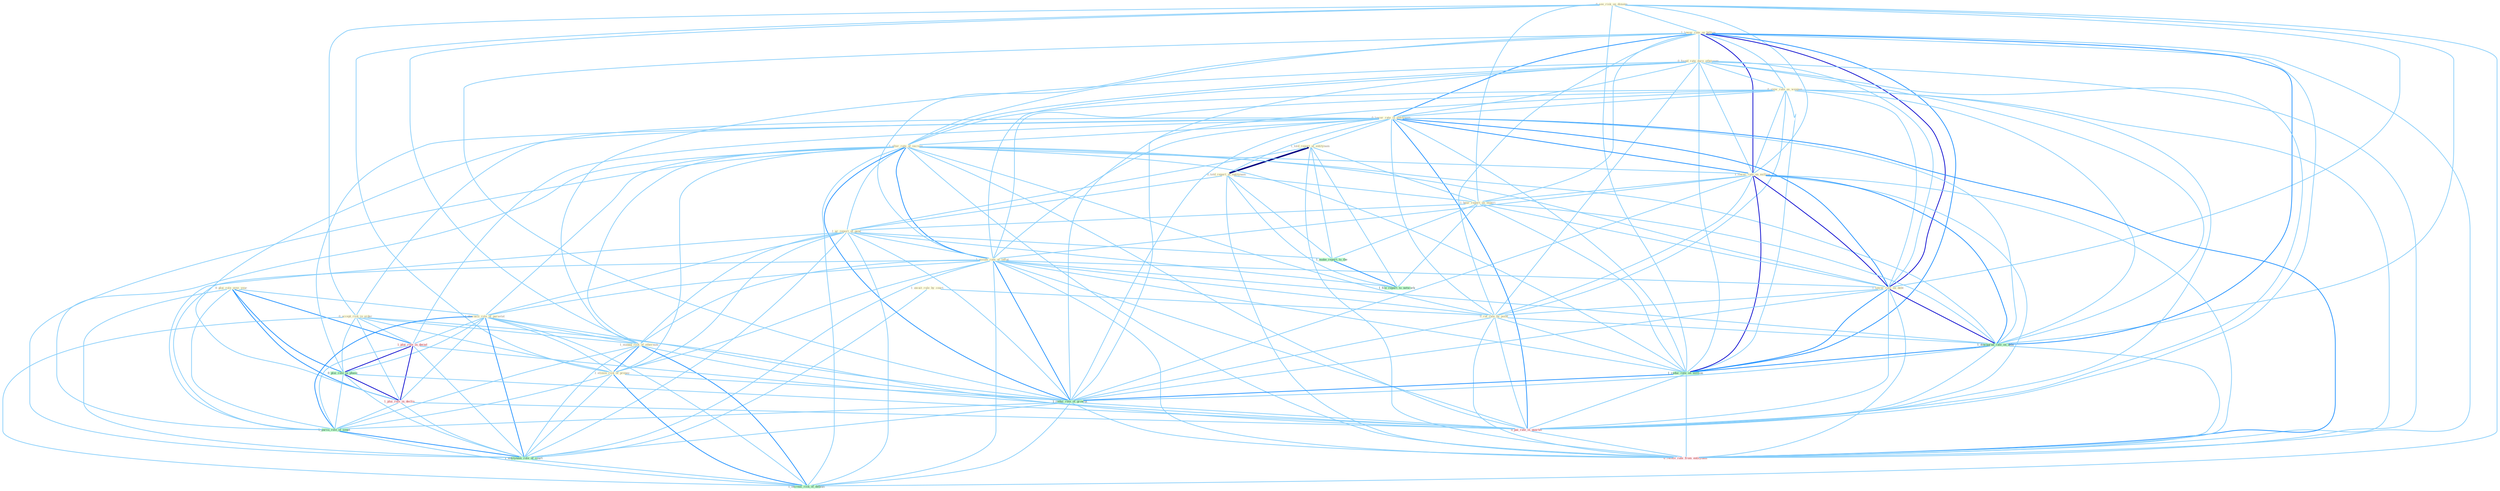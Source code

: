 Graph G{ 
    node
    [shape=polygon,style=filled,width=.5,height=.06,color="#BDFCC9",fixedsize=true,fontsize=4,
    fontcolor="#2f4f4f"];
    {node
    [color="#ffffe0", fontcolor="#8b7d6b"] "0_see_risk_on_dimens " "0_plai_role_over_year " "1_await_rule_by_court " "1_lower_rate_on_billion " "0_found_rate_dure_othernum " "0_view_rate_as_weapon " "0_lower_rate_in_entitynam " "1_told_report_at_entitynam " "1_alter_rate_of_increas " "0_told_report_at_entitynam " "1_lower_rate_on_million " "1_hear_report_on_experi " "1_ar_report_of_gene " "1_assum_rate_of_inflat " "0_accept_risk_in_order " "1_downsiz_role_of_parastat " "1_manag_risk_of_othernum " "1_elimin_risk_of_prepay " "1_lower_rate_on_debt " "0_cut_rate_by_point "}
{node [color="#fff0f5", fontcolor="#b22222"] "1_plai_role_in_decad " "1_plai_role_in_declin " "0_pai_rate_in_quarter " "0_receiv_rate_from_entitynam "}
edge [color="#B0E2FF"];

	"0_see_risk_on_dimens " -- "1_lower_rate_on_billion " [w="1", color="#87cefa" ];
	"0_see_risk_on_dimens " -- "1_lower_rate_on_million " [w="1", color="#87cefa" ];
	"0_see_risk_on_dimens " -- "1_hear_report_on_experi " [w="1", color="#87cefa" ];
	"0_see_risk_on_dimens " -- "0_accept_risk_in_order " [w="1", color="#87cefa" ];
	"0_see_risk_on_dimens " -- "1_manag_risk_of_othernum " [w="1", color="#87cefa" ];
	"0_see_risk_on_dimens " -- "1_elimin_risk_of_prepay " [w="1", color="#87cefa" ];
	"0_see_risk_on_dimens " -- "1_lower_rate_on_debt " [w="1", color="#87cefa" ];
	"0_see_risk_on_dimens " -- "1_downgrad_rate_on_debt " [w="1", color="#87cefa" ];
	"0_see_risk_on_dimens " -- "1_reduc_rate_on_million " [w="1", color="#87cefa" ];
	"0_see_risk_on_dimens " -- "1_increas_risk_of_default " [w="1", color="#87cefa" ];
	"0_plai_role_over_year " -- "1_downsiz_role_of_parastat " [w="1", color="#87cefa" ];
	"0_plai_role_over_year " -- "1_plai_role_in_decad " [w="2", color="#1e90ff" , len=0.8];
	"0_plai_role_over_year " -- "0_plai_role_in_phase " [w="2", color="#1e90ff" , len=0.8];
	"0_plai_role_over_year " -- "1_plai_role_in_declin " [w="2", color="#1e90ff" , len=0.8];
	"0_plai_role_over_year " -- "1_pursu_role_of_senat " [w="1", color="#87cefa" ];
	"0_plai_role_over_year " -- "1_entitynam_role_of_court " [w="1", color="#87cefa" ];
	"1_await_rule_by_court " -- "0_cut_rate_by_point " [w="1", color="#87cefa" ];
	"1_await_rule_by_court " -- "1_entitynam_role_of_court " [w="1", color="#87cefa" ];
	"1_lower_rate_on_billion " -- "0_found_rate_dure_othernum " [w="1", color="#87cefa" ];
	"1_lower_rate_on_billion " -- "0_view_rate_as_weapon " [w="1", color="#87cefa" ];
	"1_lower_rate_on_billion " -- "0_lower_rate_in_entitynam " [w="2", color="#1e90ff" , len=0.8];
	"1_lower_rate_on_billion " -- "1_alter_rate_of_increas " [w="1", color="#87cefa" ];
	"1_lower_rate_on_billion " -- "1_lower_rate_on_million " [w="3", color="#0000cd" , len=0.6];
	"1_lower_rate_on_billion " -- "1_hear_report_on_experi " [w="1", color="#87cefa" ];
	"1_lower_rate_on_billion " -- "1_assum_rate_of_inflat " [w="1", color="#87cefa" ];
	"1_lower_rate_on_billion " -- "1_lower_rate_on_debt " [w="3", color="#0000cd" , len=0.6];
	"1_lower_rate_on_billion " -- "0_cut_rate_by_point " [w="1", color="#87cefa" ];
	"1_lower_rate_on_billion " -- "1_downgrad_rate_on_debt " [w="2", color="#1e90ff" , len=0.8];
	"1_lower_rate_on_billion " -- "1_reduc_rate_on_million " [w="2", color="#1e90ff" , len=0.8];
	"1_lower_rate_on_billion " -- "1_reduc_rate_of_growth " [w="1", color="#87cefa" ];
	"1_lower_rate_on_billion " -- "0_pai_rate_in_quarter " [w="1", color="#87cefa" ];
	"1_lower_rate_on_billion " -- "0_receiv_rate_from_entitynam " [w="1", color="#87cefa" ];
	"0_found_rate_dure_othernum " -- "0_view_rate_as_weapon " [w="1", color="#87cefa" ];
	"0_found_rate_dure_othernum " -- "0_lower_rate_in_entitynam " [w="1", color="#87cefa" ];
	"0_found_rate_dure_othernum " -- "1_alter_rate_of_increas " [w="1", color="#87cefa" ];
	"0_found_rate_dure_othernum " -- "1_lower_rate_on_million " [w="1", color="#87cefa" ];
	"0_found_rate_dure_othernum " -- "1_assum_rate_of_inflat " [w="1", color="#87cefa" ];
	"0_found_rate_dure_othernum " -- "1_manag_risk_of_othernum " [w="1", color="#87cefa" ];
	"0_found_rate_dure_othernum " -- "1_lower_rate_on_debt " [w="1", color="#87cefa" ];
	"0_found_rate_dure_othernum " -- "0_cut_rate_by_point " [w="1", color="#87cefa" ];
	"0_found_rate_dure_othernum " -- "1_downgrad_rate_on_debt " [w="1", color="#87cefa" ];
	"0_found_rate_dure_othernum " -- "1_reduc_rate_on_million " [w="1", color="#87cefa" ];
	"0_found_rate_dure_othernum " -- "1_reduc_rate_of_growth " [w="1", color="#87cefa" ];
	"0_found_rate_dure_othernum " -- "0_pai_rate_in_quarter " [w="1", color="#87cefa" ];
	"0_found_rate_dure_othernum " -- "0_receiv_rate_from_entitynam " [w="1", color="#87cefa" ];
	"0_view_rate_as_weapon " -- "0_lower_rate_in_entitynam " [w="1", color="#87cefa" ];
	"0_view_rate_as_weapon " -- "1_alter_rate_of_increas " [w="1", color="#87cefa" ];
	"0_view_rate_as_weapon " -- "1_lower_rate_on_million " [w="1", color="#87cefa" ];
	"0_view_rate_as_weapon " -- "1_assum_rate_of_inflat " [w="1", color="#87cefa" ];
	"0_view_rate_as_weapon " -- "1_lower_rate_on_debt " [w="1", color="#87cefa" ];
	"0_view_rate_as_weapon " -- "0_cut_rate_by_point " [w="1", color="#87cefa" ];
	"0_view_rate_as_weapon " -- "1_downgrad_rate_on_debt " [w="1", color="#87cefa" ];
	"0_view_rate_as_weapon " -- "1_reduc_rate_on_million " [w="1", color="#87cefa" ];
	"0_view_rate_as_weapon " -- "1_reduc_rate_of_growth " [w="1", color="#87cefa" ];
	"0_view_rate_as_weapon " -- "0_pai_rate_in_quarter " [w="1", color="#87cefa" ];
	"0_view_rate_as_weapon " -- "0_receiv_rate_from_entitynam " [w="1", color="#87cefa" ];
	"0_lower_rate_in_entitynam " -- "1_told_report_at_entitynam " [w="1", color="#87cefa" ];
	"0_lower_rate_in_entitynam " -- "1_alter_rate_of_increas " [w="1", color="#87cefa" ];
	"0_lower_rate_in_entitynam " -- "0_told_report_at_entitynam " [w="1", color="#87cefa" ];
	"0_lower_rate_in_entitynam " -- "1_lower_rate_on_million " [w="2", color="#1e90ff" , len=0.8];
	"0_lower_rate_in_entitynam " -- "1_assum_rate_of_inflat " [w="1", color="#87cefa" ];
	"0_lower_rate_in_entitynam " -- "0_accept_risk_in_order " [w="1", color="#87cefa" ];
	"0_lower_rate_in_entitynam " -- "1_lower_rate_on_debt " [w="2", color="#1e90ff" , len=0.8];
	"0_lower_rate_in_entitynam " -- "0_cut_rate_by_point " [w="1", color="#87cefa" ];
	"0_lower_rate_in_entitynam " -- "1_downgrad_rate_on_debt " [w="1", color="#87cefa" ];
	"0_lower_rate_in_entitynam " -- "1_reduc_rate_on_million " [w="1", color="#87cefa" ];
	"0_lower_rate_in_entitynam " -- "1_plai_role_in_decad " [w="1", color="#87cefa" ];
	"0_lower_rate_in_entitynam " -- "0_plai_role_in_phase " [w="1", color="#87cefa" ];
	"0_lower_rate_in_entitynam " -- "1_reduc_rate_of_growth " [w="1", color="#87cefa" ];
	"0_lower_rate_in_entitynam " -- "1_plai_role_in_declin " [w="1", color="#87cefa" ];
	"0_lower_rate_in_entitynam " -- "0_pai_rate_in_quarter " [w="2", color="#1e90ff" , len=0.8];
	"0_lower_rate_in_entitynam " -- "0_receiv_rate_from_entitynam " [w="2", color="#1e90ff" , len=0.8];
	"1_told_report_at_entitynam " -- "0_told_report_at_entitynam " [w="4", style=bold, color="#000080", len=0.4];
	"1_told_report_at_entitynam " -- "1_hear_report_on_experi " [w="1", color="#87cefa" ];
	"1_told_report_at_entitynam " -- "1_ar_report_of_gene " [w="1", color="#87cefa" ];
	"1_told_report_at_entitynam " -- "1_make_report_to_the " [w="1", color="#87cefa" ];
	"1_told_report_at_entitynam " -- "1_file_report_to_network " [w="1", color="#87cefa" ];
	"1_told_report_at_entitynam " -- "0_receiv_rate_from_entitynam " [w="1", color="#87cefa" ];
	"1_alter_rate_of_increas " -- "1_lower_rate_on_million " [w="1", color="#87cefa" ];
	"1_alter_rate_of_increas " -- "1_ar_report_of_gene " [w="1", color="#87cefa" ];
	"1_alter_rate_of_increas " -- "1_assum_rate_of_inflat " [w="2", color="#1e90ff" , len=0.8];
	"1_alter_rate_of_increas " -- "1_downsiz_role_of_parastat " [w="1", color="#87cefa" ];
	"1_alter_rate_of_increas " -- "1_manag_risk_of_othernum " [w="1", color="#87cefa" ];
	"1_alter_rate_of_increas " -- "1_elimin_risk_of_prepay " [w="1", color="#87cefa" ];
	"1_alter_rate_of_increas " -- "1_lower_rate_on_debt " [w="1", color="#87cefa" ];
	"1_alter_rate_of_increas " -- "0_cut_rate_by_point " [w="1", color="#87cefa" ];
	"1_alter_rate_of_increas " -- "1_downgrad_rate_on_debt " [w="1", color="#87cefa" ];
	"1_alter_rate_of_increas " -- "1_reduc_rate_on_million " [w="1", color="#87cefa" ];
	"1_alter_rate_of_increas " -- "1_reduc_rate_of_growth " [w="2", color="#1e90ff" , len=0.8];
	"1_alter_rate_of_increas " -- "0_pai_rate_in_quarter " [w="1", color="#87cefa" ];
	"1_alter_rate_of_increas " -- "1_pursu_role_of_senat " [w="1", color="#87cefa" ];
	"1_alter_rate_of_increas " -- "1_entitynam_role_of_court " [w="1", color="#87cefa" ];
	"1_alter_rate_of_increas " -- "0_receiv_rate_from_entitynam " [w="1", color="#87cefa" ];
	"1_alter_rate_of_increas " -- "1_increas_risk_of_default " [w="1", color="#87cefa" ];
	"0_told_report_at_entitynam " -- "1_hear_report_on_experi " [w="1", color="#87cefa" ];
	"0_told_report_at_entitynam " -- "1_ar_report_of_gene " [w="1", color="#87cefa" ];
	"0_told_report_at_entitynam " -- "1_make_report_to_the " [w="1", color="#87cefa" ];
	"0_told_report_at_entitynam " -- "1_file_report_to_network " [w="1", color="#87cefa" ];
	"0_told_report_at_entitynam " -- "0_receiv_rate_from_entitynam " [w="1", color="#87cefa" ];
	"1_lower_rate_on_million " -- "1_hear_report_on_experi " [w="1", color="#87cefa" ];
	"1_lower_rate_on_million " -- "1_assum_rate_of_inflat " [w="1", color="#87cefa" ];
	"1_lower_rate_on_million " -- "1_lower_rate_on_debt " [w="3", color="#0000cd" , len=0.6];
	"1_lower_rate_on_million " -- "0_cut_rate_by_point " [w="1", color="#87cefa" ];
	"1_lower_rate_on_million " -- "1_downgrad_rate_on_debt " [w="2", color="#1e90ff" , len=0.8];
	"1_lower_rate_on_million " -- "1_reduc_rate_on_million " [w="3", color="#0000cd" , len=0.6];
	"1_lower_rate_on_million " -- "1_reduc_rate_of_growth " [w="1", color="#87cefa" ];
	"1_lower_rate_on_million " -- "0_pai_rate_in_quarter " [w="1", color="#87cefa" ];
	"1_lower_rate_on_million " -- "0_receiv_rate_from_entitynam " [w="1", color="#87cefa" ];
	"1_hear_report_on_experi " -- "1_ar_report_of_gene " [w="1", color="#87cefa" ];
	"1_hear_report_on_experi " -- "1_lower_rate_on_debt " [w="1", color="#87cefa" ];
	"1_hear_report_on_experi " -- "1_downgrad_rate_on_debt " [w="1", color="#87cefa" ];
	"1_hear_report_on_experi " -- "1_reduc_rate_on_million " [w="1", color="#87cefa" ];
	"1_hear_report_on_experi " -- "1_make_report_to_the " [w="1", color="#87cefa" ];
	"1_hear_report_on_experi " -- "1_file_report_to_network " [w="1", color="#87cefa" ];
	"1_ar_report_of_gene " -- "1_assum_rate_of_inflat " [w="1", color="#87cefa" ];
	"1_ar_report_of_gene " -- "1_downsiz_role_of_parastat " [w="1", color="#87cefa" ];
	"1_ar_report_of_gene " -- "1_manag_risk_of_othernum " [w="1", color="#87cefa" ];
	"1_ar_report_of_gene " -- "1_elimin_risk_of_prepay " [w="1", color="#87cefa" ];
	"1_ar_report_of_gene " -- "1_reduc_rate_of_growth " [w="1", color="#87cefa" ];
	"1_ar_report_of_gene " -- "1_make_report_to_the " [w="1", color="#87cefa" ];
	"1_ar_report_of_gene " -- "1_pursu_role_of_senat " [w="1", color="#87cefa" ];
	"1_ar_report_of_gene " -- "1_file_report_to_network " [w="1", color="#87cefa" ];
	"1_ar_report_of_gene " -- "1_entitynam_role_of_court " [w="1", color="#87cefa" ];
	"1_ar_report_of_gene " -- "1_increas_risk_of_default " [w="1", color="#87cefa" ];
	"1_assum_rate_of_inflat " -- "1_downsiz_role_of_parastat " [w="1", color="#87cefa" ];
	"1_assum_rate_of_inflat " -- "1_manag_risk_of_othernum " [w="1", color="#87cefa" ];
	"1_assum_rate_of_inflat " -- "1_elimin_risk_of_prepay " [w="1", color="#87cefa" ];
	"1_assum_rate_of_inflat " -- "1_lower_rate_on_debt " [w="1", color="#87cefa" ];
	"1_assum_rate_of_inflat " -- "0_cut_rate_by_point " [w="1", color="#87cefa" ];
	"1_assum_rate_of_inflat " -- "1_downgrad_rate_on_debt " [w="1", color="#87cefa" ];
	"1_assum_rate_of_inflat " -- "1_reduc_rate_on_million " [w="1", color="#87cefa" ];
	"1_assum_rate_of_inflat " -- "1_reduc_rate_of_growth " [w="2", color="#1e90ff" , len=0.8];
	"1_assum_rate_of_inflat " -- "0_pai_rate_in_quarter " [w="1", color="#87cefa" ];
	"1_assum_rate_of_inflat " -- "1_pursu_role_of_senat " [w="1", color="#87cefa" ];
	"1_assum_rate_of_inflat " -- "1_entitynam_role_of_court " [w="1", color="#87cefa" ];
	"1_assum_rate_of_inflat " -- "0_receiv_rate_from_entitynam " [w="1", color="#87cefa" ];
	"1_assum_rate_of_inflat " -- "1_increas_risk_of_default " [w="1", color="#87cefa" ];
	"0_accept_risk_in_order " -- "1_manag_risk_of_othernum " [w="1", color="#87cefa" ];
	"0_accept_risk_in_order " -- "1_elimin_risk_of_prepay " [w="1", color="#87cefa" ];
	"0_accept_risk_in_order " -- "1_plai_role_in_decad " [w="1", color="#87cefa" ];
	"0_accept_risk_in_order " -- "0_plai_role_in_phase " [w="1", color="#87cefa" ];
	"0_accept_risk_in_order " -- "1_plai_role_in_declin " [w="1", color="#87cefa" ];
	"0_accept_risk_in_order " -- "0_pai_rate_in_quarter " [w="1", color="#87cefa" ];
	"0_accept_risk_in_order " -- "1_increas_risk_of_default " [w="1", color="#87cefa" ];
	"1_downsiz_role_of_parastat " -- "1_manag_risk_of_othernum " [w="1", color="#87cefa" ];
	"1_downsiz_role_of_parastat " -- "1_elimin_risk_of_prepay " [w="1", color="#87cefa" ];
	"1_downsiz_role_of_parastat " -- "1_plai_role_in_decad " [w="1", color="#87cefa" ];
	"1_downsiz_role_of_parastat " -- "0_plai_role_in_phase " [w="1", color="#87cefa" ];
	"1_downsiz_role_of_parastat " -- "1_reduc_rate_of_growth " [w="1", color="#87cefa" ];
	"1_downsiz_role_of_parastat " -- "1_plai_role_in_declin " [w="1", color="#87cefa" ];
	"1_downsiz_role_of_parastat " -- "1_pursu_role_of_senat " [w="2", color="#1e90ff" , len=0.8];
	"1_downsiz_role_of_parastat " -- "1_entitynam_role_of_court " [w="2", color="#1e90ff" , len=0.8];
	"1_downsiz_role_of_parastat " -- "1_increas_risk_of_default " [w="1", color="#87cefa" ];
	"1_manag_risk_of_othernum " -- "1_elimin_risk_of_prepay " [w="2", color="#1e90ff" , len=0.8];
	"1_manag_risk_of_othernum " -- "1_reduc_rate_of_growth " [w="1", color="#87cefa" ];
	"1_manag_risk_of_othernum " -- "1_pursu_role_of_senat " [w="1", color="#87cefa" ];
	"1_manag_risk_of_othernum " -- "1_entitynam_role_of_court " [w="1", color="#87cefa" ];
	"1_manag_risk_of_othernum " -- "1_increas_risk_of_default " [w="2", color="#1e90ff" , len=0.8];
	"1_elimin_risk_of_prepay " -- "1_reduc_rate_of_growth " [w="1", color="#87cefa" ];
	"1_elimin_risk_of_prepay " -- "1_pursu_role_of_senat " [w="1", color="#87cefa" ];
	"1_elimin_risk_of_prepay " -- "1_entitynam_role_of_court " [w="1", color="#87cefa" ];
	"1_elimin_risk_of_prepay " -- "1_increas_risk_of_default " [w="2", color="#1e90ff" , len=0.8];
	"1_lower_rate_on_debt " -- "0_cut_rate_by_point " [w="1", color="#87cefa" ];
	"1_lower_rate_on_debt " -- "1_downgrad_rate_on_debt " [w="3", color="#0000cd" , len=0.6];
	"1_lower_rate_on_debt " -- "1_reduc_rate_on_million " [w="2", color="#1e90ff" , len=0.8];
	"1_lower_rate_on_debt " -- "1_reduc_rate_of_growth " [w="1", color="#87cefa" ];
	"1_lower_rate_on_debt " -- "0_pai_rate_in_quarter " [w="1", color="#87cefa" ];
	"1_lower_rate_on_debt " -- "0_receiv_rate_from_entitynam " [w="1", color="#87cefa" ];
	"0_cut_rate_by_point " -- "1_downgrad_rate_on_debt " [w="1", color="#87cefa" ];
	"0_cut_rate_by_point " -- "1_reduc_rate_on_million " [w="1", color="#87cefa" ];
	"0_cut_rate_by_point " -- "1_reduc_rate_of_growth " [w="1", color="#87cefa" ];
	"0_cut_rate_by_point " -- "0_pai_rate_in_quarter " [w="1", color="#87cefa" ];
	"0_cut_rate_by_point " -- "0_receiv_rate_from_entitynam " [w="1", color="#87cefa" ];
	"1_downgrad_rate_on_debt " -- "1_reduc_rate_on_million " [w="2", color="#1e90ff" , len=0.8];
	"1_downgrad_rate_on_debt " -- "1_reduc_rate_of_growth " [w="1", color="#87cefa" ];
	"1_downgrad_rate_on_debt " -- "0_pai_rate_in_quarter " [w="1", color="#87cefa" ];
	"1_downgrad_rate_on_debt " -- "0_receiv_rate_from_entitynam " [w="1", color="#87cefa" ];
	"1_reduc_rate_on_million " -- "1_reduc_rate_of_growth " [w="2", color="#1e90ff" , len=0.8];
	"1_reduc_rate_on_million " -- "0_pai_rate_in_quarter " [w="1", color="#87cefa" ];
	"1_reduc_rate_on_million " -- "0_receiv_rate_from_entitynam " [w="1", color="#87cefa" ];
	"1_plai_role_in_decad " -- "0_plai_role_in_phase " [w="3", color="#0000cd" , len=0.6];
	"1_plai_role_in_decad " -- "1_plai_role_in_declin " [w="3", color="#0000cd" , len=0.6];
	"1_plai_role_in_decad " -- "0_pai_rate_in_quarter " [w="1", color="#87cefa" ];
	"1_plai_role_in_decad " -- "1_pursu_role_of_senat " [w="1", color="#87cefa" ];
	"1_plai_role_in_decad " -- "1_entitynam_role_of_court " [w="1", color="#87cefa" ];
	"0_plai_role_in_phase " -- "1_plai_role_in_declin " [w="3", color="#0000cd" , len=0.6];
	"0_plai_role_in_phase " -- "0_pai_rate_in_quarter " [w="1", color="#87cefa" ];
	"0_plai_role_in_phase " -- "1_pursu_role_of_senat " [w="1", color="#87cefa" ];
	"0_plai_role_in_phase " -- "1_entitynam_role_of_court " [w="1", color="#87cefa" ];
	"1_reduc_rate_of_growth " -- "0_pai_rate_in_quarter " [w="1", color="#87cefa" ];
	"1_reduc_rate_of_growth " -- "1_pursu_role_of_senat " [w="1", color="#87cefa" ];
	"1_reduc_rate_of_growth " -- "1_entitynam_role_of_court " [w="1", color="#87cefa" ];
	"1_reduc_rate_of_growth " -- "0_receiv_rate_from_entitynam " [w="1", color="#87cefa" ];
	"1_reduc_rate_of_growth " -- "1_increas_risk_of_default " [w="1", color="#87cefa" ];
	"1_make_report_to_the " -- "1_file_report_to_network " [w="2", color="#1e90ff" , len=0.8];
	"1_plai_role_in_declin " -- "0_pai_rate_in_quarter " [w="1", color="#87cefa" ];
	"1_plai_role_in_declin " -- "1_pursu_role_of_senat " [w="1", color="#87cefa" ];
	"1_plai_role_in_declin " -- "1_entitynam_role_of_court " [w="1", color="#87cefa" ];
	"0_pai_rate_in_quarter " -- "0_receiv_rate_from_entitynam " [w="1", color="#87cefa" ];
	"1_pursu_role_of_senat " -- "1_entitynam_role_of_court " [w="2", color="#1e90ff" , len=0.8];
	"1_pursu_role_of_senat " -- "1_increas_risk_of_default " [w="1", color="#87cefa" ];
	"1_entitynam_role_of_court " -- "1_increas_risk_of_default " [w="1", color="#87cefa" ];
}